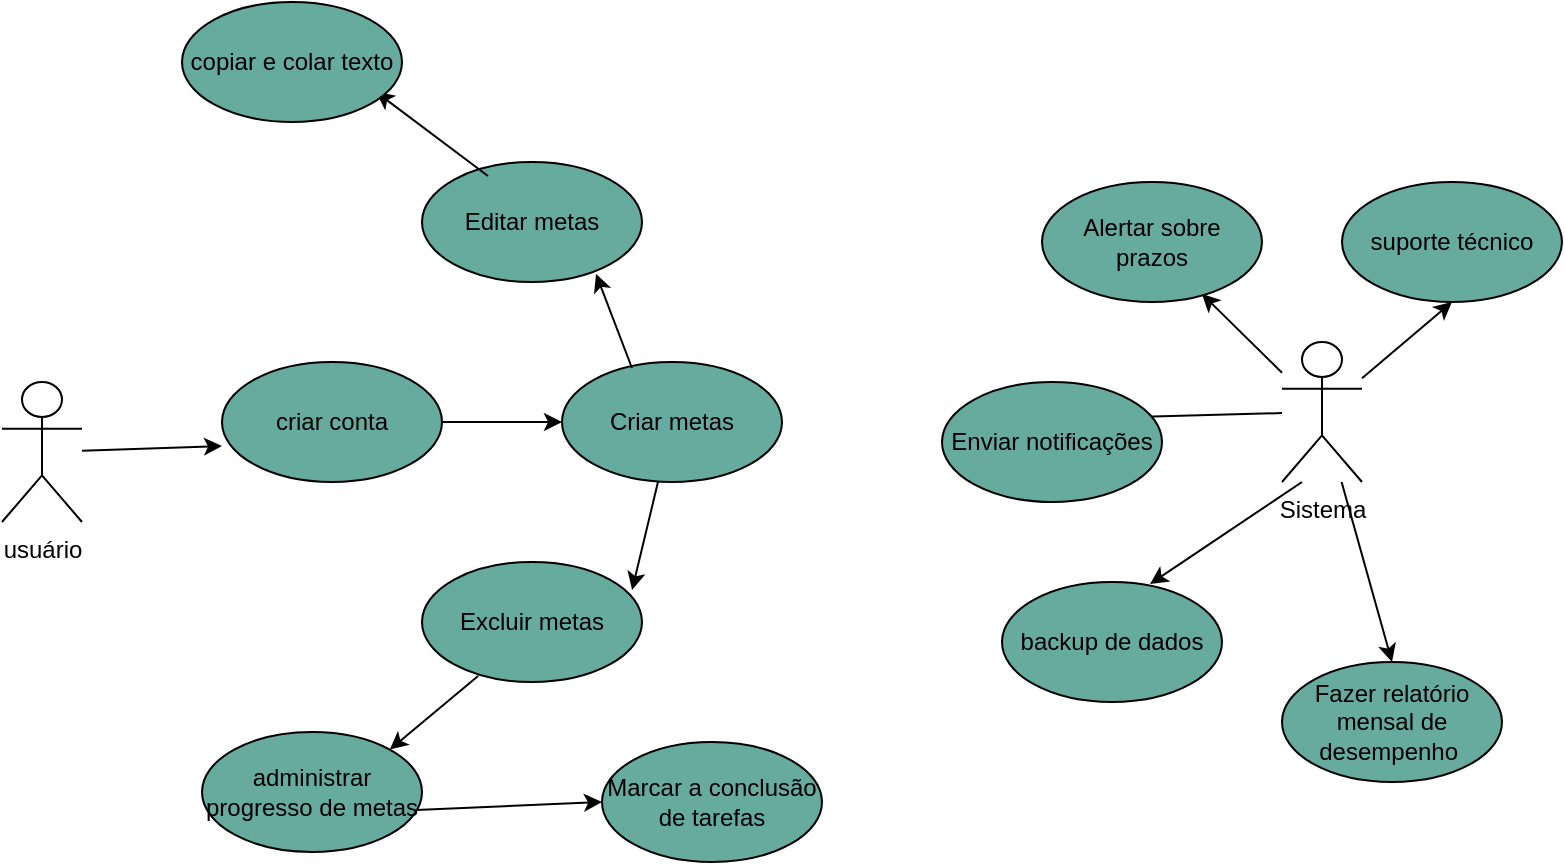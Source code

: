 <mxfile version="26.0.16">
  <diagram name="Página-1" id="Xv098V2aOTBT-dUrSFBb">
    <mxGraphModel dx="1666" dy="781" grid="1" gridSize="10" guides="1" tooltips="1" connect="1" arrows="1" fold="1" page="1" pageScale="1" pageWidth="827" pageHeight="1169" math="0" shadow="0">
      <root>
        <mxCell id="0" />
        <mxCell id="1" parent="0" />
        <mxCell id="dAd7lYZPXFyWrwmLLRgz-7" value="criar conta" style="ellipse;whiteSpace=wrap;html=1;fillColor=light-dark(#67AB9F,var(--ge-dark-color, #121212));" vertex="1" parent="1">
          <mxGeometry x="150" y="340" width="110" height="60" as="geometry" />
        </mxCell>
        <mxCell id="dAd7lYZPXFyWrwmLLRgz-13" value="Excluir metas" style="ellipse;whiteSpace=wrap;html=1;fillColor=light-dark(#67AB9F,var(--ge-dark-color, #121212));" vertex="1" parent="1">
          <mxGeometry x="250" y="440" width="110" height="60" as="geometry" />
        </mxCell>
        <mxCell id="dAd7lYZPXFyWrwmLLRgz-14" value="suporte técnico" style="ellipse;whiteSpace=wrap;html=1;fillColor=light-dark(#67AB9F,var(--ge-dark-color, #121212));" vertex="1" parent="1">
          <mxGeometry x="710" y="250" width="110" height="60" as="geometry" />
        </mxCell>
        <mxCell id="dAd7lYZPXFyWrwmLLRgz-15" value="Marcar a conclusão de tarefas" style="ellipse;whiteSpace=wrap;html=1;fillColor=light-dark(#67AB9F,var(--ge-dark-color, #121212));" vertex="1" parent="1">
          <mxGeometry x="340" y="530" width="110" height="60" as="geometry" />
        </mxCell>
        <mxCell id="dAd7lYZPXFyWrwmLLRgz-16" value="backup de dados" style="ellipse;whiteSpace=wrap;html=1;fillColor=light-dark(#67AB9F,var(--ge-dark-color, #121212));" vertex="1" parent="1">
          <mxGeometry x="540" y="450" width="110" height="60" as="geometry" />
        </mxCell>
        <mxCell id="dAd7lYZPXFyWrwmLLRgz-17" value="Editar metas" style="ellipse;whiteSpace=wrap;html=1;fillColor=light-dark(#67AB9F,var(--ge-dark-color, #121212));" vertex="1" parent="1">
          <mxGeometry x="250" y="240" width="110" height="60" as="geometry" />
        </mxCell>
        <mxCell id="dAd7lYZPXFyWrwmLLRgz-18" value="Criar metas" style="ellipse;whiteSpace=wrap;html=1;fillColor=light-dark(#67AB9F,var(--ge-dark-color, #121212));" vertex="1" parent="1">
          <mxGeometry x="320" y="340" width="110" height="60" as="geometry" />
        </mxCell>
        <mxCell id="dAd7lYZPXFyWrwmLLRgz-19" value="" style="endArrow=classic;html=1;rounded=0;exitX=1;exitY=0.5;exitDx=0;exitDy=0;entryX=0;entryY=0.5;entryDx=0;entryDy=0;" edge="1" parent="1" source="dAd7lYZPXFyWrwmLLRgz-7" target="dAd7lYZPXFyWrwmLLRgz-18">
          <mxGeometry width="50" height="50" relative="1" as="geometry">
            <mxPoint x="280" y="370" as="sourcePoint" />
            <mxPoint x="350" y="370" as="targetPoint" />
          </mxGeometry>
        </mxCell>
        <mxCell id="dAd7lYZPXFyWrwmLLRgz-20" value="" style="endArrow=classic;html=1;rounded=0;entryX=0.673;entryY=0.017;entryDx=0;entryDy=0;entryPerimeter=0;" edge="1" parent="1" target="dAd7lYZPXFyWrwmLLRgz-16">
          <mxGeometry width="50" height="50" relative="1" as="geometry">
            <mxPoint x="690" y="400" as="sourcePoint" />
            <mxPoint x="650" y="250" as="targetPoint" />
          </mxGeometry>
        </mxCell>
        <mxCell id="dAd7lYZPXFyWrwmLLRgz-21" value="" style="endArrow=classic;html=1;rounded=0;entryX=0.727;entryY=0.933;entryDx=0;entryDy=0;entryPerimeter=0;" edge="1" parent="1" source="dAd7lYZPXFyWrwmLLRgz-31" target="dAd7lYZPXFyWrwmLLRgz-32">
          <mxGeometry width="50" height="50" relative="1" as="geometry">
            <mxPoint x="570" y="240" as="sourcePoint" />
            <mxPoint x="650" y="280" as="targetPoint" />
          </mxGeometry>
        </mxCell>
        <mxCell id="dAd7lYZPXFyWrwmLLRgz-22" value="" style="endArrow=classic;html=1;rounded=0;entryX=0.791;entryY=0.933;entryDx=0;entryDy=0;entryPerimeter=0;exitX=0.318;exitY=0.05;exitDx=0;exitDy=0;exitPerimeter=0;" edge="1" parent="1" source="dAd7lYZPXFyWrwmLLRgz-18" target="dAd7lYZPXFyWrwmLLRgz-17">
          <mxGeometry width="50" height="50" relative="1" as="geometry">
            <mxPoint x="380" y="340" as="sourcePoint" />
            <mxPoint x="460" y="240" as="targetPoint" />
          </mxGeometry>
        </mxCell>
        <mxCell id="dAd7lYZPXFyWrwmLLRgz-23" value="" style="endArrow=classic;html=1;rounded=0;exitX=0.973;exitY=0.65;exitDx=0;exitDy=0;exitPerimeter=0;entryX=0;entryY=0.5;entryDx=0;entryDy=0;" edge="1" parent="1" source="dAd7lYZPXFyWrwmLLRgz-34" target="dAd7lYZPXFyWrwmLLRgz-15">
          <mxGeometry width="50" height="50" relative="1" as="geometry">
            <mxPoint x="350" y="625" as="sourcePoint" />
            <mxPoint x="380" y="560" as="targetPoint" />
          </mxGeometry>
        </mxCell>
        <mxCell id="dAd7lYZPXFyWrwmLLRgz-24" value="" style="endArrow=classic;html=1;rounded=0;exitX=0.255;exitY=0.95;exitDx=0;exitDy=0;exitPerimeter=0;entryX=1;entryY=0;entryDx=0;entryDy=0;" edge="1" parent="1" source="dAd7lYZPXFyWrwmLLRgz-13" target="dAd7lYZPXFyWrwmLLRgz-34">
          <mxGeometry width="50" height="50" relative="1" as="geometry">
            <mxPoint x="389" y="560" as="sourcePoint" />
            <mxPoint x="439" y="510" as="targetPoint" />
            <Array as="points" />
          </mxGeometry>
        </mxCell>
        <mxCell id="dAd7lYZPXFyWrwmLLRgz-25" value="" style="endArrow=classic;html=1;rounded=0;entryX=0.5;entryY=1;entryDx=0;entryDy=0;" edge="1" parent="1" source="dAd7lYZPXFyWrwmLLRgz-31" target="dAd7lYZPXFyWrwmLLRgz-14">
          <mxGeometry width="50" height="50" relative="1" as="geometry">
            <mxPoint x="670" y="270" as="sourcePoint" />
            <mxPoint x="720" y="220" as="targetPoint" />
          </mxGeometry>
        </mxCell>
        <mxCell id="dAd7lYZPXFyWrwmLLRgz-26" value="" style="endArrow=classic;html=1;rounded=0;entryX=0;entryY=0.7;entryDx=0;entryDy=0;entryPerimeter=0;" edge="1" parent="1" source="dAd7lYZPXFyWrwmLLRgz-30" target="dAd7lYZPXFyWrwmLLRgz-7">
          <mxGeometry width="50" height="50" relative="1" as="geometry">
            <mxPoint x="180" y="334.091" as="sourcePoint" />
            <mxPoint x="90" y="330" as="targetPoint" />
          </mxGeometry>
        </mxCell>
        <mxCell id="dAd7lYZPXFyWrwmLLRgz-27" value="" style="endArrow=classic;html=1;rounded=0;exitX=0.3;exitY=0.117;exitDx=0;exitDy=0;entryX=0.882;entryY=0.75;entryDx=0;entryDy=0;entryPerimeter=0;exitPerimeter=0;" edge="1" parent="1" source="dAd7lYZPXFyWrwmLLRgz-17" target="dAd7lYZPXFyWrwmLLRgz-35">
          <mxGeometry width="50" height="50" relative="1" as="geometry">
            <mxPoint x="310" y="220" as="sourcePoint" />
            <mxPoint x="360" y="170" as="targetPoint" />
          </mxGeometry>
        </mxCell>
        <mxCell id="dAd7lYZPXFyWrwmLLRgz-28" value="" style="endArrow=classic;html=1;rounded=0;entryX=0.064;entryY=0.333;entryDx=0;entryDy=0;entryPerimeter=0;" edge="1" parent="1" source="dAd7lYZPXFyWrwmLLRgz-31" target="dAd7lYZPXFyWrwmLLRgz-33">
          <mxGeometry width="50" height="50" relative="1" as="geometry">
            <mxPoint x="260" y="550" as="sourcePoint" />
            <mxPoint x="310" y="500" as="targetPoint" />
          </mxGeometry>
        </mxCell>
        <mxCell id="dAd7lYZPXFyWrwmLLRgz-29" value="" style="endArrow=classic;html=1;rounded=0;entryX=0.955;entryY=0.233;entryDx=0;entryDy=0;entryPerimeter=0;" edge="1" parent="1" source="dAd7lYZPXFyWrwmLLRgz-18" target="dAd7lYZPXFyWrwmLLRgz-13">
          <mxGeometry width="50" height="50" relative="1" as="geometry">
            <mxPoint x="390" y="410" as="sourcePoint" />
            <mxPoint x="310" y="460" as="targetPoint" />
          </mxGeometry>
        </mxCell>
        <mxCell id="dAd7lYZPXFyWrwmLLRgz-30" value="usuário" style="shape=umlActor;verticalLabelPosition=bottom;verticalAlign=top;html=1;outlineConnect=0;" vertex="1" parent="1">
          <mxGeometry x="40" y="350" width="40" height="70" as="geometry" />
        </mxCell>
        <mxCell id="dAd7lYZPXFyWrwmLLRgz-31" value="Sistema" style="shape=umlActor;verticalLabelPosition=bottom;verticalAlign=top;html=1;outlineConnect=0;" vertex="1" parent="1">
          <mxGeometry x="680" y="330" width="40" height="70" as="geometry" />
        </mxCell>
        <mxCell id="dAd7lYZPXFyWrwmLLRgz-32" value="Alertar sobre prazos" style="ellipse;whiteSpace=wrap;html=1;fillColor=light-dark(#67AB9F,var(--ge-dark-color, #121212));" vertex="1" parent="1">
          <mxGeometry x="560" y="250" width="110" height="60" as="geometry" />
        </mxCell>
        <mxCell id="dAd7lYZPXFyWrwmLLRgz-33" value="Enviar notificações" style="ellipse;whiteSpace=wrap;html=1;fillColor=light-dark(#67AB9F,var(--ge-dark-color, #121212));" vertex="1" parent="1">
          <mxGeometry x="510" y="350" width="110" height="60" as="geometry" />
        </mxCell>
        <mxCell id="dAd7lYZPXFyWrwmLLRgz-34" value="administrar progresso de metas" style="ellipse;whiteSpace=wrap;html=1;fillColor=light-dark(#67AB9F,var(--ge-dark-color, #121212));" vertex="1" parent="1">
          <mxGeometry x="140" y="525" width="110" height="60" as="geometry" />
        </mxCell>
        <mxCell id="dAd7lYZPXFyWrwmLLRgz-35" value="copiar e colar texto" style="ellipse;whiteSpace=wrap;html=1;fillColor=light-dark(#67AB9F,var(--ge-dark-color, #121212));" vertex="1" parent="1">
          <mxGeometry x="130" y="160" width="110" height="60" as="geometry" />
        </mxCell>
        <mxCell id="dAd7lYZPXFyWrwmLLRgz-38" value="Fazer relatório mensal de desempenho&amp;nbsp;" style="ellipse;whiteSpace=wrap;html=1;fillColor=light-dark(#67AB9F,var(--ge-dark-color, #121212));" vertex="1" parent="1">
          <mxGeometry x="680" y="490" width="110" height="60" as="geometry" />
        </mxCell>
        <mxCell id="dAd7lYZPXFyWrwmLLRgz-39" value="" style="endArrow=classic;html=1;rounded=0;entryX=0.5;entryY=0;entryDx=0;entryDy=0;" edge="1" parent="1" source="dAd7lYZPXFyWrwmLLRgz-31" target="dAd7lYZPXFyWrwmLLRgz-38">
          <mxGeometry width="50" height="50" relative="1" as="geometry">
            <mxPoint x="730" y="390" as="sourcePoint" />
            <mxPoint x="720" y="500" as="targetPoint" />
          </mxGeometry>
        </mxCell>
      </root>
    </mxGraphModel>
  </diagram>
</mxfile>
